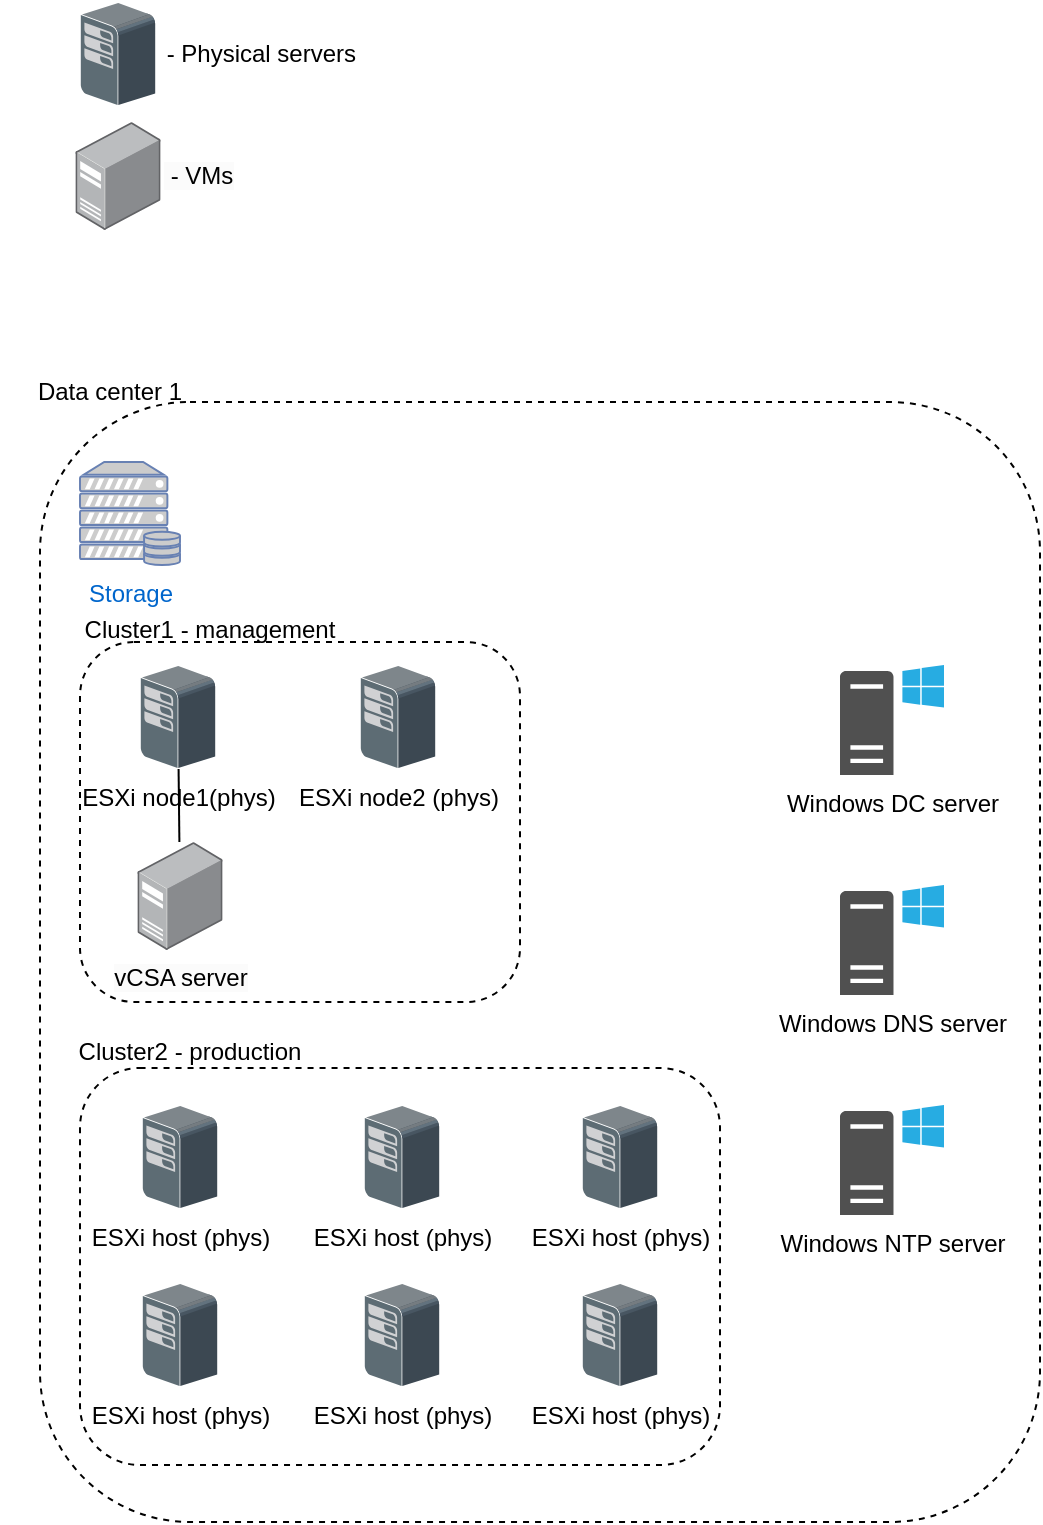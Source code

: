 <mxfile version="24.0.5" type="github">
  <diagram name="Page-1" id="fQXhnXJU5OYFlRjVlm_n">
    <mxGraphModel dx="704" dy="673" grid="1" gridSize="10" guides="1" tooltips="1" connect="1" arrows="1" fold="1" page="1" pageScale="1" pageWidth="850" pageHeight="1100" math="0" shadow="0">
      <root>
        <mxCell id="0" />
        <mxCell id="1" parent="0" />
        <mxCell id="-gom4GnlRCwxRRsbgBjQ-17" value="" style="rounded=1;whiteSpace=wrap;html=1;dashed=1;" vertex="1" parent="1">
          <mxGeometry x="140" y="440" width="500" height="560" as="geometry" />
        </mxCell>
        <mxCell id="-gom4GnlRCwxRRsbgBjQ-11" value="" style="rounded=1;whiteSpace=wrap;html=1;dashed=1;" vertex="1" parent="1">
          <mxGeometry x="160" y="773" width="320" height="198.5" as="geometry" />
        </mxCell>
        <mxCell id="-gom4GnlRCwxRRsbgBjQ-8" value="" style="rounded=1;whiteSpace=wrap;html=1;dashed=1;" vertex="1" parent="1">
          <mxGeometry x="160" y="560" width="220" height="180" as="geometry" />
        </mxCell>
        <mxCell id="Y7p48lvoJFKEkkNzNsCW-2" value="Windows DNS server" style="sketch=0;pointerEvents=1;shadow=0;dashed=0;html=1;strokeColor=none;fillColor=#505050;labelPosition=center;verticalLabelPosition=bottom;verticalAlign=top;outlineConnect=0;align=center;shape=mxgraph.office.servers.windows_server;" parent="1" vertex="1">
          <mxGeometry x="540" y="681.5" width="52" height="55" as="geometry" />
        </mxCell>
        <mxCell id="-gom4GnlRCwxRRsbgBjQ-1" value="Windows NTP server" style="sketch=0;pointerEvents=1;shadow=0;dashed=0;html=1;strokeColor=none;fillColor=#505050;labelPosition=center;verticalLabelPosition=bottom;verticalAlign=top;outlineConnect=0;align=center;shape=mxgraph.office.servers.windows_server;" vertex="1" parent="1">
          <mxGeometry x="540" y="791.5" width="52" height="55" as="geometry" />
        </mxCell>
        <mxCell id="-gom4GnlRCwxRRsbgBjQ-2" value="Windows DC server" style="sketch=0;pointerEvents=1;shadow=0;dashed=0;html=1;strokeColor=none;fillColor=#505050;labelPosition=center;verticalLabelPosition=bottom;verticalAlign=top;outlineConnect=0;align=center;shape=mxgraph.office.servers.windows_server;" vertex="1" parent="1">
          <mxGeometry x="540" y="571.5" width="52" height="55" as="geometry" />
        </mxCell>
        <mxCell id="-gom4GnlRCwxRRsbgBjQ-3" value="ESXi node2 (phys)" style="shadow=0;dashed=0;html=1;labelPosition=center;verticalLabelPosition=bottom;verticalAlign=top;align=center;outlineConnect=0;shape=mxgraph.veeam.3d.esx_esxi;" vertex="1" parent="1">
          <mxGeometry x="300" y="571.5" width="38" height="52" as="geometry" />
        </mxCell>
        <mxCell id="-gom4GnlRCwxRRsbgBjQ-4" value="ESXi node1(phys)" style="shadow=0;dashed=0;html=1;labelPosition=center;verticalLabelPosition=bottom;verticalAlign=top;align=center;outlineConnect=0;shape=mxgraph.veeam.3d.esx_esxi;" vertex="1" parent="1">
          <mxGeometry x="190" y="571.5" width="38" height="52" as="geometry" />
        </mxCell>
        <mxCell id="-gom4GnlRCwxRRsbgBjQ-6" value="Storage" style="fontColor=#0066CC;verticalAlign=top;verticalLabelPosition=bottom;labelPosition=center;align=center;html=1;outlineConnect=0;fillColor=#CCCCCC;strokeColor=#6881B3;gradientColor=none;gradientDirection=north;strokeWidth=2;shape=mxgraph.networks.server_storage;" vertex="1" parent="1">
          <mxGeometry x="160" y="470" width="50" height="51.5" as="geometry" />
        </mxCell>
        <mxCell id="-gom4GnlRCwxRRsbgBjQ-7" value="ESXi host (phys)" style="shadow=0;dashed=0;html=1;labelPosition=center;verticalLabelPosition=bottom;verticalAlign=top;align=center;outlineConnect=0;shape=mxgraph.veeam.3d.esx_esxi;" vertex="1" parent="1">
          <mxGeometry x="191" y="791.5" width="38" height="52" as="geometry" />
        </mxCell>
        <mxCell id="-gom4GnlRCwxRRsbgBjQ-9" value="ESXi host (phys)" style="shadow=0;dashed=0;html=1;labelPosition=center;verticalLabelPosition=bottom;verticalAlign=top;align=center;outlineConnect=0;shape=mxgraph.veeam.3d.esx_esxi;" vertex="1" parent="1">
          <mxGeometry x="302" y="791.5" width="38" height="52" as="geometry" />
        </mxCell>
        <mxCell id="-gom4GnlRCwxRRsbgBjQ-10" value="ESXi host (phys)" style="shadow=0;dashed=0;html=1;labelPosition=center;verticalLabelPosition=bottom;verticalAlign=top;align=center;outlineConnect=0;shape=mxgraph.veeam.3d.esx_esxi;" vertex="1" parent="1">
          <mxGeometry x="411" y="791.5" width="38" height="52" as="geometry" />
        </mxCell>
        <mxCell id="-gom4GnlRCwxRRsbgBjQ-12" value="Cluster1 - management" style="text;html=1;align=center;verticalAlign=middle;whiteSpace=wrap;rounded=0;" vertex="1" parent="1">
          <mxGeometry x="160" y="538.5" width="130" height="30" as="geometry" />
        </mxCell>
        <mxCell id="-gom4GnlRCwxRRsbgBjQ-13" value="Cluster2 - production" style="text;html=1;align=center;verticalAlign=middle;whiteSpace=wrap;rounded=0;" vertex="1" parent="1">
          <mxGeometry x="150" y="750" width="130" height="30" as="geometry" />
        </mxCell>
        <mxCell id="-gom4GnlRCwxRRsbgBjQ-14" value="ESXi host (phys)" style="shadow=0;dashed=0;html=1;labelPosition=center;verticalLabelPosition=bottom;verticalAlign=top;align=center;outlineConnect=0;shape=mxgraph.veeam.3d.esx_esxi;" vertex="1" parent="1">
          <mxGeometry x="191" y="880.5" width="38" height="52" as="geometry" />
        </mxCell>
        <mxCell id="-gom4GnlRCwxRRsbgBjQ-15" value="ESXi host (phys)" style="shadow=0;dashed=0;html=1;labelPosition=center;verticalLabelPosition=bottom;verticalAlign=top;align=center;outlineConnect=0;shape=mxgraph.veeam.3d.esx_esxi;" vertex="1" parent="1">
          <mxGeometry x="302" y="880.5" width="38" height="52" as="geometry" />
        </mxCell>
        <mxCell id="-gom4GnlRCwxRRsbgBjQ-16" value="ESXi host (phys)" style="shadow=0;dashed=0;html=1;labelPosition=center;verticalLabelPosition=bottom;verticalAlign=top;align=center;outlineConnect=0;shape=mxgraph.veeam.3d.esx_esxi;" vertex="1" parent="1">
          <mxGeometry x="411" y="880.5" width="38" height="52" as="geometry" />
        </mxCell>
        <mxCell id="-gom4GnlRCwxRRsbgBjQ-18" value="Data center 1" style="text;html=1;align=center;verticalAlign=middle;whiteSpace=wrap;rounded=0;" vertex="1" parent="1">
          <mxGeometry x="120" y="420" width="110" height="30" as="geometry" />
        </mxCell>
        <mxCell id="-gom4GnlRCwxRRsbgBjQ-20" value="&lt;span style=&quot;background-color: rgb(251, 251, 251);&quot;&gt;vCSA server&lt;/span&gt;" style="image;points=[];aspect=fixed;html=1;align=center;shadow=0;dashed=0;image=img/lib/allied_telesis/computer_and_terminals/Server_Desktop.svg;" vertex="1" parent="1">
          <mxGeometry x="188.7" y="660" width="42.6" height="54" as="geometry" />
        </mxCell>
        <mxCell id="-gom4GnlRCwxRRsbgBjQ-21" value="" style="endArrow=none;html=1;rounded=0;" edge="1" parent="1" source="-gom4GnlRCwxRRsbgBjQ-20" target="-gom4GnlRCwxRRsbgBjQ-4">
          <mxGeometry width="50" height="50" relative="1" as="geometry">
            <mxPoint x="420" y="770" as="sourcePoint" />
            <mxPoint x="470" y="720" as="targetPoint" />
          </mxGeometry>
        </mxCell>
        <mxCell id="-gom4GnlRCwxRRsbgBjQ-22" value="&amp;nbsp;- Physical servers" style="shadow=0;dashed=0;html=1;labelPosition=right;verticalLabelPosition=middle;verticalAlign=middle;align=left;outlineConnect=0;shape=mxgraph.veeam.3d.esx_esxi;" vertex="1" parent="1">
          <mxGeometry x="160" y="240" width="38" height="52" as="geometry" />
        </mxCell>
        <mxCell id="-gom4GnlRCwxRRsbgBjQ-23" value="&lt;span style=&quot;background-color: rgb(251, 251, 251);&quot;&gt;&amp;nbsp;- VMs&lt;/span&gt;" style="image;points=[];aspect=fixed;html=1;align=left;shadow=0;dashed=0;image=img/lib/allied_telesis/computer_and_terminals/Server_Desktop.svg;labelPosition=right;verticalLabelPosition=middle;verticalAlign=middle;" vertex="1" parent="1">
          <mxGeometry x="157.7" y="300" width="42.6" height="54" as="geometry" />
        </mxCell>
      </root>
    </mxGraphModel>
  </diagram>
</mxfile>
